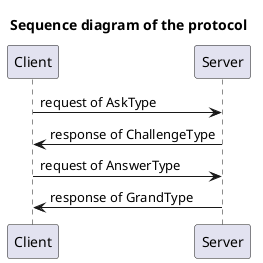 @startuml
title Sequence diagram of the protocol

Client -> Server: request of AskType
Client <- Server: response of ChallengeType
Client -> Server: request of AnswerType
Client <- Server: response of GrandType
@enduml
